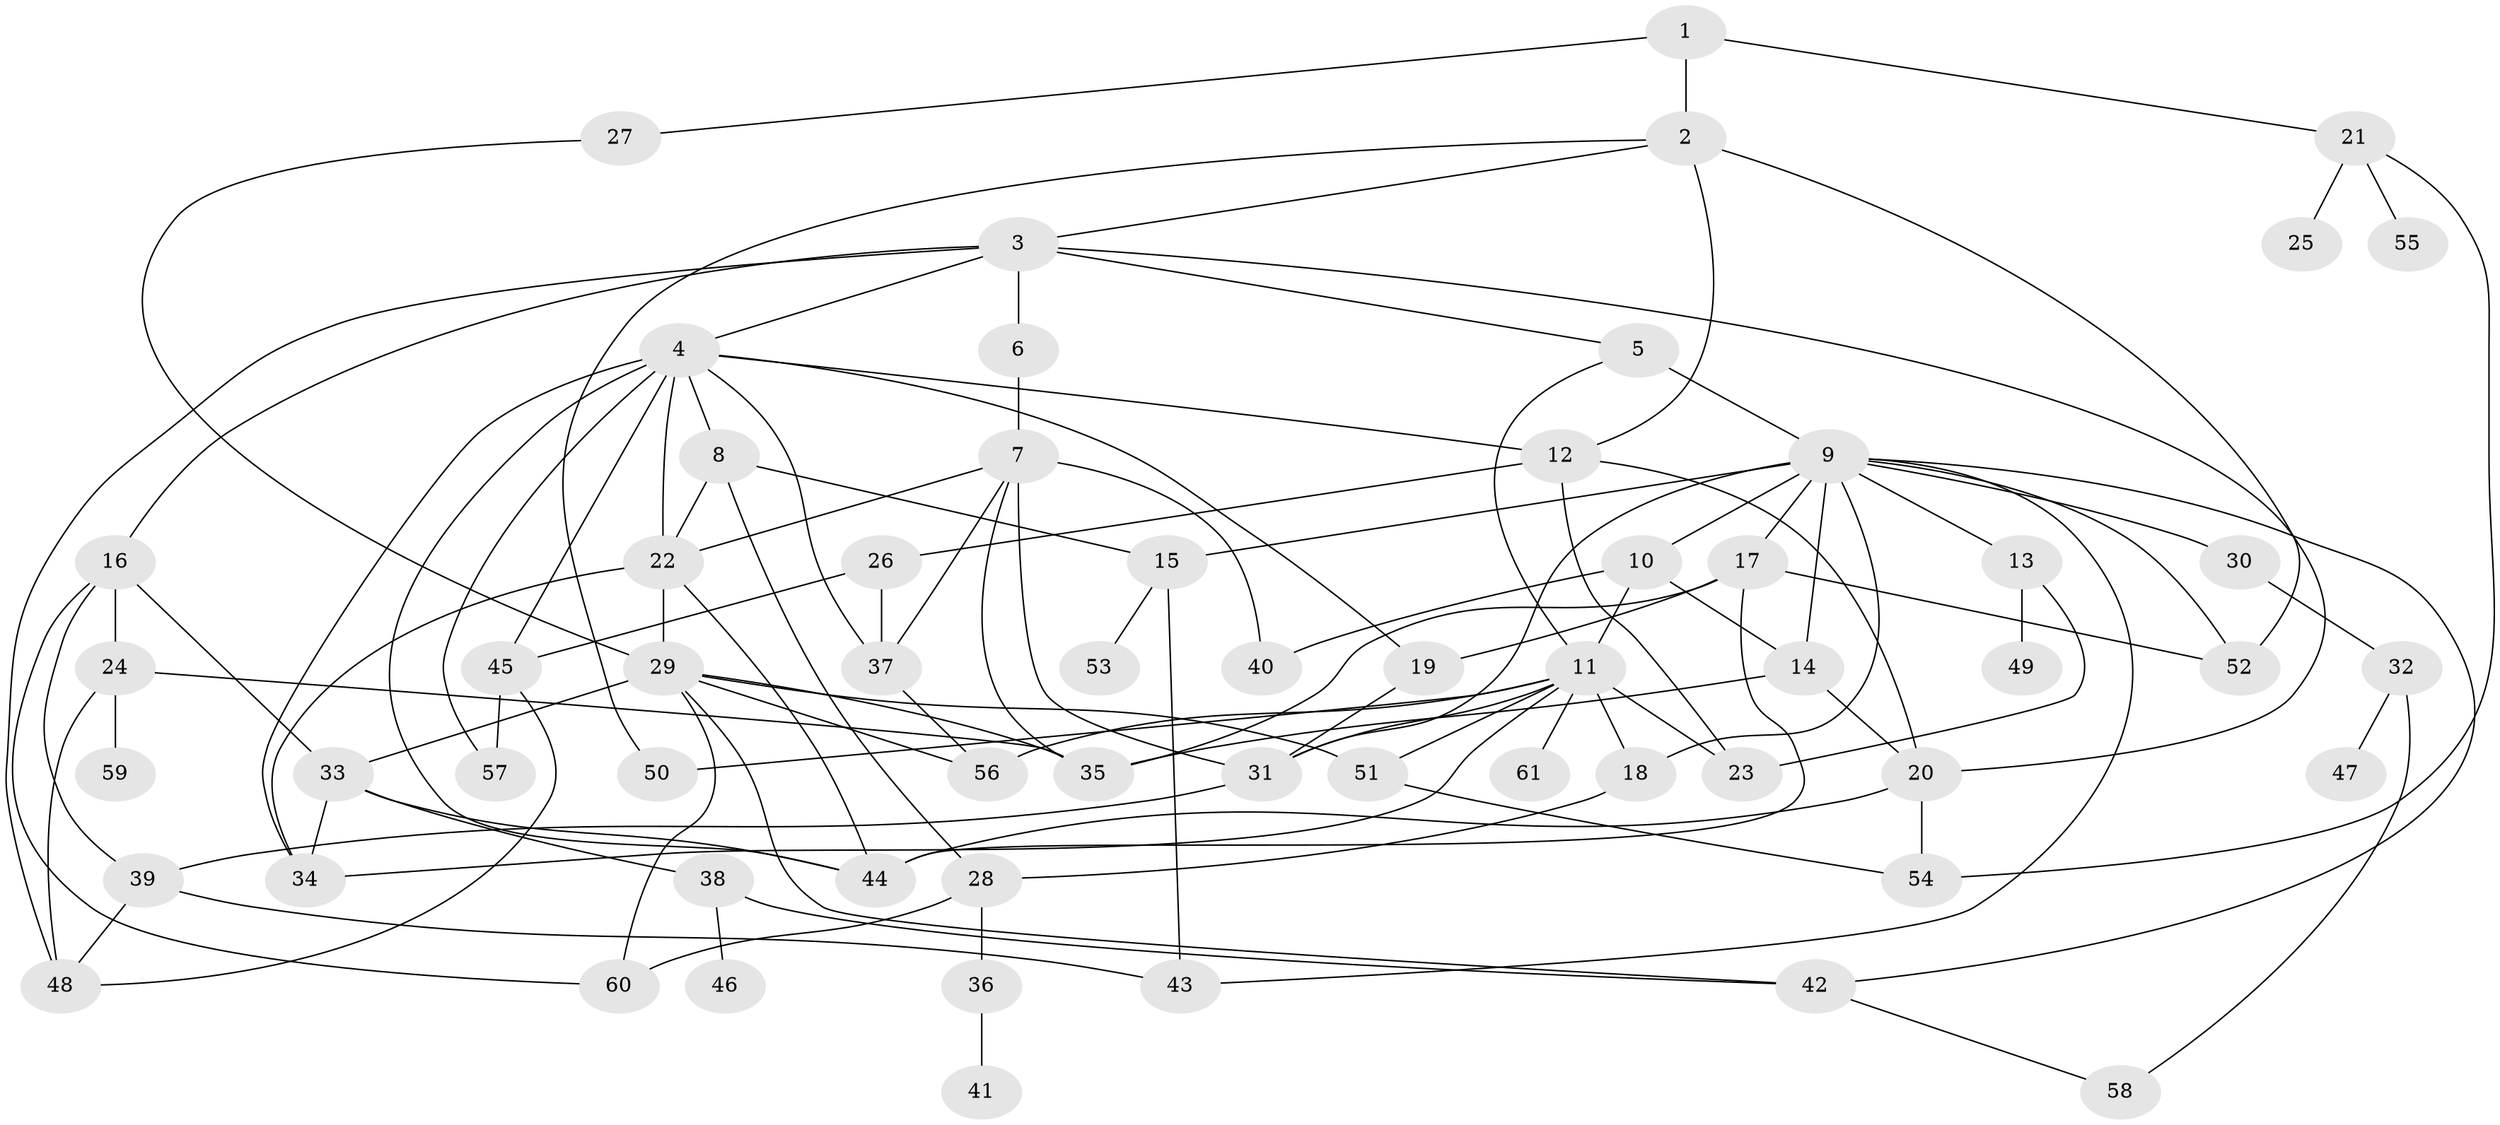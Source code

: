// original degree distribution, {4: 0.12396694214876033, 6: 0.049586776859504134, 8: 0.03305785123966942, 3: 0.2892561983471074, 5: 0.06611570247933884, 2: 0.23140495867768596, 1: 0.2066115702479339}
// Generated by graph-tools (version 1.1) at 2025/34/03/09/25 02:34:22]
// undirected, 61 vertices, 113 edges
graph export_dot {
graph [start="1"]
  node [color=gray90,style=filled];
  1;
  2;
  3;
  4;
  5;
  6;
  7;
  8;
  9;
  10;
  11;
  12;
  13;
  14;
  15;
  16;
  17;
  18;
  19;
  20;
  21;
  22;
  23;
  24;
  25;
  26;
  27;
  28;
  29;
  30;
  31;
  32;
  33;
  34;
  35;
  36;
  37;
  38;
  39;
  40;
  41;
  42;
  43;
  44;
  45;
  46;
  47;
  48;
  49;
  50;
  51;
  52;
  53;
  54;
  55;
  56;
  57;
  58;
  59;
  60;
  61;
  1 -- 2 [weight=1.0];
  1 -- 21 [weight=1.0];
  1 -- 27 [weight=1.0];
  2 -- 3 [weight=1.0];
  2 -- 12 [weight=1.0];
  2 -- 50 [weight=1.0];
  2 -- 52 [weight=1.0];
  3 -- 4 [weight=1.0];
  3 -- 5 [weight=1.0];
  3 -- 6 [weight=1.0];
  3 -- 16 [weight=1.0];
  3 -- 20 [weight=1.0];
  3 -- 48 [weight=1.0];
  4 -- 8 [weight=1.0];
  4 -- 12 [weight=1.0];
  4 -- 19 [weight=1.0];
  4 -- 22 [weight=1.0];
  4 -- 34 [weight=1.0];
  4 -- 37 [weight=1.0];
  4 -- 44 [weight=1.0];
  4 -- 45 [weight=1.0];
  4 -- 57 [weight=1.0];
  5 -- 9 [weight=2.0];
  5 -- 11 [weight=1.0];
  6 -- 7 [weight=1.0];
  7 -- 22 [weight=1.0];
  7 -- 31 [weight=1.0];
  7 -- 35 [weight=1.0];
  7 -- 37 [weight=1.0];
  7 -- 40 [weight=1.0];
  8 -- 15 [weight=1.0];
  8 -- 22 [weight=1.0];
  8 -- 28 [weight=1.0];
  9 -- 10 [weight=1.0];
  9 -- 13 [weight=1.0];
  9 -- 14 [weight=1.0];
  9 -- 15 [weight=1.0];
  9 -- 17 [weight=1.0];
  9 -- 18 [weight=1.0];
  9 -- 30 [weight=1.0];
  9 -- 31 [weight=1.0];
  9 -- 42 [weight=1.0];
  9 -- 43 [weight=1.0];
  9 -- 52 [weight=1.0];
  10 -- 11 [weight=1.0];
  10 -- 14 [weight=1.0];
  10 -- 40 [weight=1.0];
  11 -- 18 [weight=1.0];
  11 -- 23 [weight=1.0];
  11 -- 31 [weight=1.0];
  11 -- 34 [weight=1.0];
  11 -- 50 [weight=1.0];
  11 -- 51 [weight=2.0];
  11 -- 56 [weight=1.0];
  11 -- 61 [weight=1.0];
  12 -- 20 [weight=1.0];
  12 -- 23 [weight=1.0];
  12 -- 26 [weight=1.0];
  13 -- 23 [weight=1.0];
  13 -- 49 [weight=1.0];
  14 -- 20 [weight=1.0];
  14 -- 35 [weight=1.0];
  15 -- 43 [weight=1.0];
  15 -- 53 [weight=1.0];
  16 -- 24 [weight=1.0];
  16 -- 33 [weight=1.0];
  16 -- 39 [weight=1.0];
  16 -- 60 [weight=1.0];
  17 -- 19 [weight=1.0];
  17 -- 35 [weight=1.0];
  17 -- 44 [weight=1.0];
  17 -- 52 [weight=1.0];
  18 -- 28 [weight=1.0];
  19 -- 31 [weight=1.0];
  20 -- 44 [weight=1.0];
  20 -- 54 [weight=1.0];
  21 -- 25 [weight=1.0];
  21 -- 54 [weight=1.0];
  21 -- 55 [weight=1.0];
  22 -- 29 [weight=3.0];
  22 -- 34 [weight=1.0];
  22 -- 44 [weight=1.0];
  24 -- 35 [weight=1.0];
  24 -- 48 [weight=1.0];
  24 -- 59 [weight=1.0];
  26 -- 37 [weight=1.0];
  26 -- 45 [weight=1.0];
  27 -- 29 [weight=1.0];
  28 -- 36 [weight=1.0];
  28 -- 60 [weight=1.0];
  29 -- 33 [weight=1.0];
  29 -- 35 [weight=1.0];
  29 -- 42 [weight=1.0];
  29 -- 51 [weight=1.0];
  29 -- 56 [weight=1.0];
  29 -- 60 [weight=1.0];
  30 -- 32 [weight=1.0];
  31 -- 39 [weight=1.0];
  32 -- 47 [weight=1.0];
  32 -- 58 [weight=1.0];
  33 -- 34 [weight=1.0];
  33 -- 38 [weight=1.0];
  33 -- 44 [weight=1.0];
  36 -- 41 [weight=1.0];
  37 -- 56 [weight=1.0];
  38 -- 42 [weight=1.0];
  38 -- 46 [weight=1.0];
  39 -- 43 [weight=1.0];
  39 -- 48 [weight=1.0];
  42 -- 58 [weight=1.0];
  45 -- 48 [weight=1.0];
  45 -- 57 [weight=1.0];
  51 -- 54 [weight=1.0];
}
